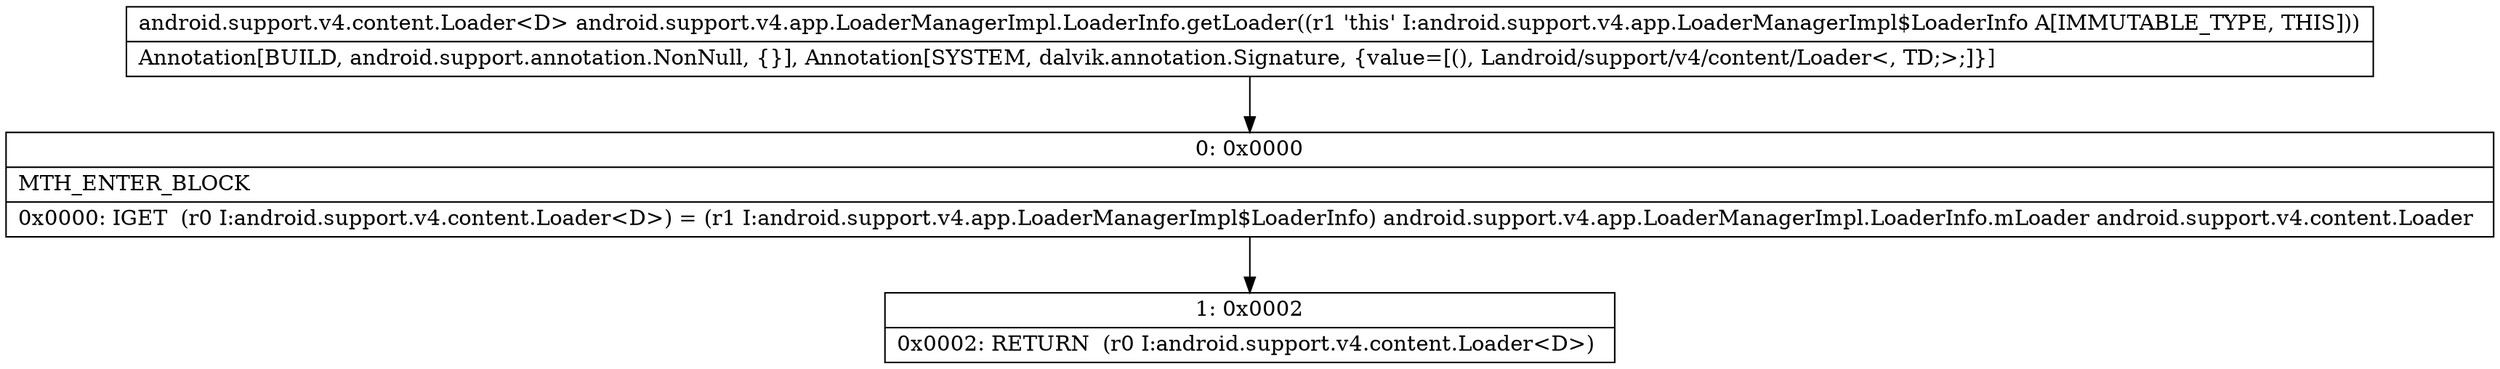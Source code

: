 digraph "CFG forandroid.support.v4.app.LoaderManagerImpl.LoaderInfo.getLoader()Landroid\/support\/v4\/content\/Loader;" {
Node_0 [shape=record,label="{0\:\ 0x0000|MTH_ENTER_BLOCK\l|0x0000: IGET  (r0 I:android.support.v4.content.Loader\<D\>) = (r1 I:android.support.v4.app.LoaderManagerImpl$LoaderInfo) android.support.v4.app.LoaderManagerImpl.LoaderInfo.mLoader android.support.v4.content.Loader \l}"];
Node_1 [shape=record,label="{1\:\ 0x0002|0x0002: RETURN  (r0 I:android.support.v4.content.Loader\<D\>) \l}"];
MethodNode[shape=record,label="{android.support.v4.content.Loader\<D\> android.support.v4.app.LoaderManagerImpl.LoaderInfo.getLoader((r1 'this' I:android.support.v4.app.LoaderManagerImpl$LoaderInfo A[IMMUTABLE_TYPE, THIS]))  | Annotation[BUILD, android.support.annotation.NonNull, \{\}], Annotation[SYSTEM, dalvik.annotation.Signature, \{value=[(), Landroid\/support\/v4\/content\/Loader\<, TD;\>;]\}]\l}"];
MethodNode -> Node_0;
Node_0 -> Node_1;
}


